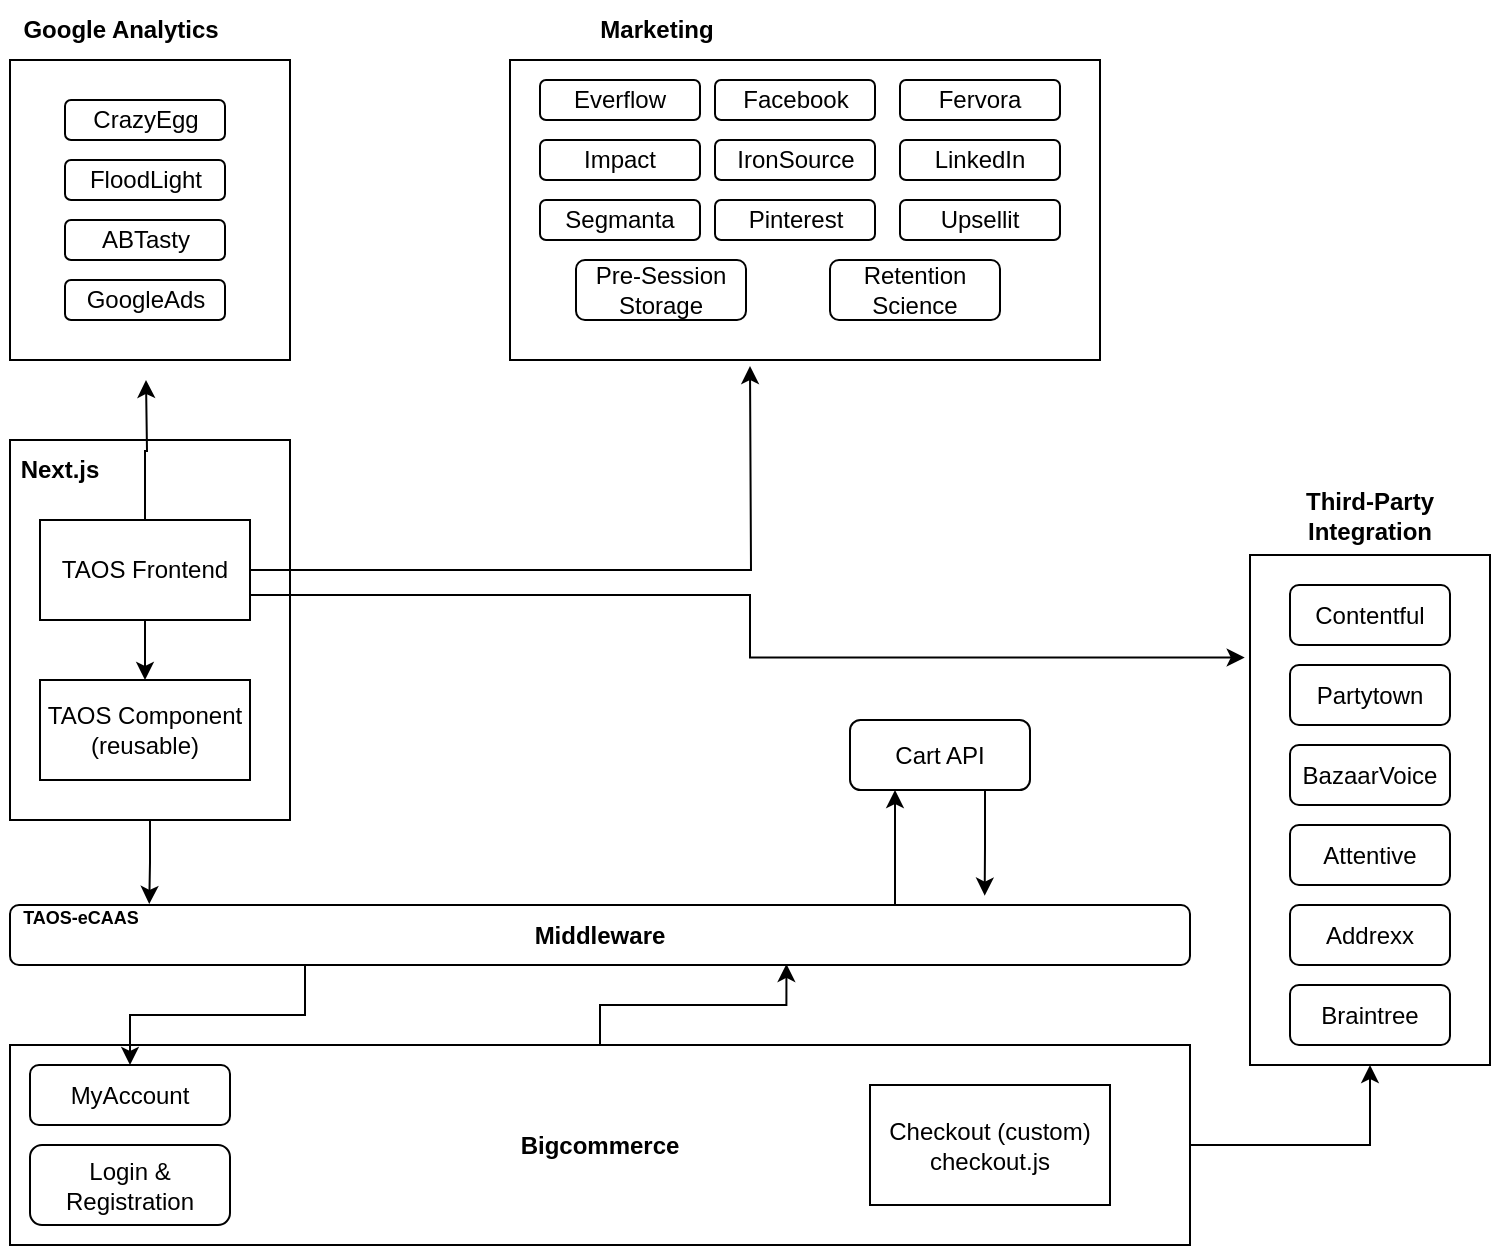 <mxfile version="24.5.5" type="github" pages="3">
  <diagram name="TAOS-Existing" id="0bZHlfYN7akATkYM6QKt">
    <mxGraphModel dx="1666" dy="1885" grid="1" gridSize="10" guides="1" tooltips="1" connect="1" arrows="1" fold="1" page="1" pageScale="1" pageWidth="850" pageHeight="1100" math="0" shadow="0">
      <root>
        <mxCell id="0" />
        <mxCell id="1" parent="0" />
        <mxCell id="vEaNXljGdpVxGPw-OGF0-1" value="" style="rounded=0;whiteSpace=wrap;html=1;" parent="1" vertex="1">
          <mxGeometry x="100" y="-40" width="140" height="190" as="geometry" />
        </mxCell>
        <mxCell id="1tBwnkVokmP9s_uw_RQv-21" style="edgeStyle=orthogonalEdgeStyle;rounded=0;orthogonalLoop=1;jettySize=auto;html=1;exitX=1;exitY=0.5;exitDx=0;exitDy=0;entryX=0.5;entryY=1;entryDx=0;entryDy=0;" parent="1" source="vEaNXljGdpVxGPw-OGF0-2" target="vEaNXljGdpVxGPw-OGF0-13" edge="1">
          <mxGeometry relative="1" as="geometry" />
        </mxCell>
        <mxCell id="zOgi-nZqNvblhH257MYQ-5" style="edgeStyle=orthogonalEdgeStyle;rounded=0;orthogonalLoop=1;jettySize=auto;html=1;exitX=0.5;exitY=0;exitDx=0;exitDy=0;entryX=0.658;entryY=0.983;entryDx=0;entryDy=0;entryPerimeter=0;" parent="1" source="vEaNXljGdpVxGPw-OGF0-2" edge="1" target="vEaNXljGdpVxGPw-OGF0-3">
          <mxGeometry relative="1" as="geometry">
            <mxPoint x="490" y="230" as="targetPoint" />
          </mxGeometry>
        </mxCell>
        <mxCell id="vEaNXljGdpVxGPw-OGF0-2" value="&lt;b&gt;Bigcommerce&lt;/b&gt;" style="rounded=0;whiteSpace=wrap;html=1;" parent="1" vertex="1">
          <mxGeometry x="100" y="262.5" width="590" height="100" as="geometry" />
        </mxCell>
        <mxCell id="1tBwnkVokmP9s_uw_RQv-11" style="edgeStyle=orthogonalEdgeStyle;rounded=0;orthogonalLoop=1;jettySize=auto;html=1;exitX=0.75;exitY=0;exitDx=0;exitDy=0;entryX=0.25;entryY=1;entryDx=0;entryDy=0;" parent="1" source="vEaNXljGdpVxGPw-OGF0-3" target="vEaNXljGdpVxGPw-OGF0-4" edge="1">
          <mxGeometry relative="1" as="geometry" />
        </mxCell>
        <mxCell id="zOgi-nZqNvblhH257MYQ-4" style="edgeStyle=orthogonalEdgeStyle;rounded=0;orthogonalLoop=1;jettySize=auto;html=1;exitX=0.25;exitY=1;exitDx=0;exitDy=0;entryX=0.5;entryY=0;entryDx=0;entryDy=0;" parent="1" source="vEaNXljGdpVxGPw-OGF0-3" target="uPXMlZHRFsGuS499ANdE-6" edge="1">
          <mxGeometry relative="1" as="geometry" />
        </mxCell>
        <mxCell id="vEaNXljGdpVxGPw-OGF0-3" value="&lt;b&gt;Middleware&lt;/b&gt;" style="rounded=1;whiteSpace=wrap;html=1;" parent="1" vertex="1">
          <mxGeometry x="100" y="192.5" width="590" height="30" as="geometry" />
        </mxCell>
        <mxCell id="vEaNXljGdpVxGPw-OGF0-4" value="Cart API" style="rounded=1;whiteSpace=wrap;html=1;" parent="1" vertex="1">
          <mxGeometry x="520" y="100" width="90" height="35" as="geometry" />
        </mxCell>
        <mxCell id="vEaNXljGdpVxGPw-OGF0-7" value="Checkout (custom)&lt;br&gt;checkout.js" style="rounded=0;whiteSpace=wrap;html=1;" parent="1" vertex="1">
          <mxGeometry x="530" y="282.5" width="120" height="60" as="geometry" />
        </mxCell>
        <mxCell id="vEaNXljGdpVxGPw-OGF0-13" value="" style="rounded=0;whiteSpace=wrap;html=1;" parent="1" vertex="1">
          <mxGeometry x="720" y="17.5" width="120" height="255" as="geometry" />
        </mxCell>
        <mxCell id="vEaNXljGdpVxGPw-OGF0-14" value="Contentful" style="rounded=1;whiteSpace=wrap;html=1;" parent="1" vertex="1">
          <mxGeometry x="740" y="32.5" width="80" height="30" as="geometry" />
        </mxCell>
        <mxCell id="vEaNXljGdpVxGPw-OGF0-15" value="Partytown" style="rounded=1;whiteSpace=wrap;html=1;" parent="1" vertex="1">
          <mxGeometry x="740" y="72.5" width="80" height="30" as="geometry" />
        </mxCell>
        <mxCell id="vEaNXljGdpVxGPw-OGF0-16" value="BazaarVoice" style="rounded=1;whiteSpace=wrap;html=1;" parent="1" vertex="1">
          <mxGeometry x="740" y="112.5" width="80" height="30" as="geometry" />
        </mxCell>
        <mxCell id="vEaNXljGdpVxGPw-OGF0-17" value="Attentive" style="rounded=1;whiteSpace=wrap;html=1;" parent="1" vertex="1">
          <mxGeometry x="740" y="152.5" width="80" height="30" as="geometry" />
        </mxCell>
        <mxCell id="vEaNXljGdpVxGPw-OGF0-18" value="Addrexx" style="rounded=1;whiteSpace=wrap;html=1;" parent="1" vertex="1">
          <mxGeometry x="740" y="192.5" width="80" height="30" as="geometry" />
        </mxCell>
        <mxCell id="vEaNXljGdpVxGPw-OGF0-19" value="Braintree" style="rounded=1;whiteSpace=wrap;html=1;" parent="1" vertex="1">
          <mxGeometry x="740" y="232.5" width="80" height="30" as="geometry" />
        </mxCell>
        <mxCell id="vEaNXljGdpVxGPw-OGF0-21" value="" style="rounded=0;whiteSpace=wrap;html=1;" parent="1" vertex="1">
          <mxGeometry x="100" y="-230" width="140" height="150" as="geometry" />
        </mxCell>
        <mxCell id="vEaNXljGdpVxGPw-OGF0-34" value="&lt;b&gt;Marketing&lt;/b&gt;" style="text;html=1;align=center;verticalAlign=middle;resizable=0;points=[];autosize=1;strokeColor=none;fillColor=none;" parent="1" vertex="1">
          <mxGeometry x="382.5" y="-260" width="80" height="30" as="geometry" />
        </mxCell>
        <mxCell id="vEaNXljGdpVxGPw-OGF0-35" value="&lt;b&gt;Google Analytics&lt;/b&gt;" style="text;html=1;align=center;verticalAlign=middle;resizable=0;points=[];autosize=1;strokeColor=none;fillColor=none;" parent="1" vertex="1">
          <mxGeometry x="95" y="-260" width="120" height="30" as="geometry" />
        </mxCell>
        <mxCell id="vEaNXljGdpVxGPw-OGF0-36" value="" style="rounded=0;whiteSpace=wrap;html=1;" parent="1" vertex="1">
          <mxGeometry x="350" y="-230" width="295" height="150" as="geometry" />
        </mxCell>
        <mxCell id="vEaNXljGdpVxGPw-OGF0-37" value="Everflow" style="rounded=1;whiteSpace=wrap;html=1;" parent="1" vertex="1">
          <mxGeometry x="365" y="-220" width="80" height="20" as="geometry" />
        </mxCell>
        <mxCell id="vEaNXljGdpVxGPw-OGF0-38" value="Facebook" style="rounded=1;whiteSpace=wrap;html=1;" parent="1" vertex="1">
          <mxGeometry x="452.5" y="-220" width="80" height="20" as="geometry" />
        </mxCell>
        <mxCell id="vEaNXljGdpVxGPw-OGF0-39" value="Fervora" style="rounded=1;whiteSpace=wrap;html=1;" parent="1" vertex="1">
          <mxGeometry x="545" y="-220" width="80" height="20" as="geometry" />
        </mxCell>
        <mxCell id="vEaNXljGdpVxGPw-OGF0-40" value="Impact" style="rounded=1;whiteSpace=wrap;html=1;" parent="1" vertex="1">
          <mxGeometry x="365" y="-190" width="80" height="20" as="geometry" />
        </mxCell>
        <mxCell id="vEaNXljGdpVxGPw-OGF0-41" value="IronSource" style="rounded=1;whiteSpace=wrap;html=1;" parent="1" vertex="1">
          <mxGeometry x="452.5" y="-190" width="80" height="20" as="geometry" />
        </mxCell>
        <mxCell id="vEaNXljGdpVxGPw-OGF0-42" value="LinkedIn" style="rounded=1;whiteSpace=wrap;html=1;" parent="1" vertex="1">
          <mxGeometry x="545" y="-190" width="80" height="20" as="geometry" />
        </mxCell>
        <mxCell id="vEaNXljGdpVxGPw-OGF0-43" value="&lt;b&gt;Third-Party&lt;br&gt;Integration&lt;/b&gt;" style="text;html=1;align=center;verticalAlign=middle;whiteSpace=wrap;rounded=0;" parent="1" vertex="1">
          <mxGeometry x="720" y="-17.5" width="120" height="30" as="geometry" />
        </mxCell>
        <mxCell id="vEaNXljGdpVxGPw-OGF0-45" value="Pre-Session Storage" style="rounded=1;whiteSpace=wrap;html=1;" parent="1" vertex="1">
          <mxGeometry x="383" y="-130" width="85" height="30" as="geometry" />
        </mxCell>
        <mxCell id="vEaNXljGdpVxGPw-OGF0-46" value="Pinterest" style="rounded=1;whiteSpace=wrap;html=1;" parent="1" vertex="1">
          <mxGeometry x="452.5" y="-160" width="80" height="20" as="geometry" />
        </mxCell>
        <mxCell id="vEaNXljGdpVxGPw-OGF0-47" value="Retention&lt;br&gt;Science" style="rounded=1;whiteSpace=wrap;html=1;" parent="1" vertex="1">
          <mxGeometry x="510" y="-130" width="85" height="30" as="geometry" />
        </mxCell>
        <mxCell id="vEaNXljGdpVxGPw-OGF0-48" value="Segmanta" style="rounded=1;whiteSpace=wrap;html=1;" parent="1" vertex="1">
          <mxGeometry x="365" y="-160" width="80" height="20" as="geometry" />
        </mxCell>
        <mxCell id="vEaNXljGdpVxGPw-OGF0-49" value="Upsellit" style="rounded=1;whiteSpace=wrap;html=1;" parent="1" vertex="1">
          <mxGeometry x="545" y="-160" width="80" height="20" as="geometry" />
        </mxCell>
        <mxCell id="uPXMlZHRFsGuS499ANdE-2" style="edgeStyle=orthogonalEdgeStyle;rounded=0;orthogonalLoop=1;jettySize=auto;html=1;exitX=0.5;exitY=1;exitDx=0;exitDy=0;entryX=0.5;entryY=0;entryDx=0;entryDy=0;" parent="1" source="vEaNXljGdpVxGPw-OGF0-51" target="vEaNXljGdpVxGPw-OGF0-52" edge="1">
          <mxGeometry relative="1" as="geometry" />
        </mxCell>
        <mxCell id="zOgi-nZqNvblhH257MYQ-1" style="edgeStyle=orthogonalEdgeStyle;rounded=0;orthogonalLoop=1;jettySize=auto;html=1;exitX=0.5;exitY=0;exitDx=0;exitDy=0;" parent="1" source="vEaNXljGdpVxGPw-OGF0-51" edge="1">
          <mxGeometry relative="1" as="geometry">
            <mxPoint x="168" y="-70" as="targetPoint" />
          </mxGeometry>
        </mxCell>
        <mxCell id="vEaNXljGdpVxGPw-OGF0-51" value="TAOS Frontend" style="rounded=0;whiteSpace=wrap;html=1;" parent="1" vertex="1">
          <mxGeometry x="115" width="105" height="50" as="geometry" />
        </mxCell>
        <mxCell id="vEaNXljGdpVxGPw-OGF0-52" value="TAOS Component&lt;br&gt;(reusable)" style="rounded=0;whiteSpace=wrap;html=1;" parent="1" vertex="1">
          <mxGeometry x="115" y="80" width="105" height="50" as="geometry" />
        </mxCell>
        <mxCell id="uPXMlZHRFsGuS499ANdE-6" value="MyAccount" style="rounded=1;whiteSpace=wrap;html=1;" parent="1" vertex="1">
          <mxGeometry x="110" y="272.5" width="100" height="30" as="geometry" />
        </mxCell>
        <mxCell id="uPXMlZHRFsGuS499ANdE-7" value="Login &amp;amp; Registration" style="rounded=1;whiteSpace=wrap;html=1;" parent="1" vertex="1">
          <mxGeometry x="110" y="312.5" width="100" height="40" as="geometry" />
        </mxCell>
        <mxCell id="1tBwnkVokmP9s_uw_RQv-1" value="&lt;font style=&quot;font-size: 9px;&quot;&gt;&lt;b&gt;TAOS-eCAAS&lt;/b&gt;&lt;/font&gt;" style="text;html=1;align=center;verticalAlign=middle;resizable=0;points=[];autosize=1;strokeColor=none;fillColor=none;" parent="1" vertex="1">
          <mxGeometry x="95" y="182.5" width="80" height="30" as="geometry" />
        </mxCell>
        <mxCell id="1tBwnkVokmP9s_uw_RQv-7" style="edgeStyle=orthogonalEdgeStyle;rounded=0;orthogonalLoop=1;jettySize=auto;html=1;exitX=1;exitY=0.5;exitDx=0;exitDy=0;" parent="1" source="vEaNXljGdpVxGPw-OGF0-51" edge="1">
          <mxGeometry relative="1" as="geometry">
            <mxPoint x="470" y="-77" as="targetPoint" />
          </mxGeometry>
        </mxCell>
        <mxCell id="1tBwnkVokmP9s_uw_RQv-8" style="edgeStyle=orthogonalEdgeStyle;rounded=0;orthogonalLoop=1;jettySize=auto;html=1;exitX=0.75;exitY=1;exitDx=0;exitDy=0;entryX=0.826;entryY=-0.156;entryDx=0;entryDy=0;entryPerimeter=0;" parent="1" source="vEaNXljGdpVxGPw-OGF0-4" target="vEaNXljGdpVxGPw-OGF0-3" edge="1">
          <mxGeometry relative="1" as="geometry">
            <mxPoint x="588" y="190.5" as="targetPoint" />
          </mxGeometry>
        </mxCell>
        <mxCell id="1tBwnkVokmP9s_uw_RQv-12" value="&lt;b&gt;Next.js&lt;/b&gt;" style="text;html=1;align=center;verticalAlign=middle;whiteSpace=wrap;rounded=0;" parent="1" vertex="1">
          <mxGeometry x="95" y="-40" width="60" height="30" as="geometry" />
        </mxCell>
        <mxCell id="1tBwnkVokmP9s_uw_RQv-14" value="CrazyEgg" style="rounded=1;whiteSpace=wrap;html=1;" parent="1" vertex="1">
          <mxGeometry x="127.5" y="-210" width="80" height="20" as="geometry" />
        </mxCell>
        <mxCell id="1tBwnkVokmP9s_uw_RQv-15" value="FloodLight" style="rounded=1;whiteSpace=wrap;html=1;" parent="1" vertex="1">
          <mxGeometry x="127.5" y="-180" width="80" height="20" as="geometry" />
        </mxCell>
        <mxCell id="1tBwnkVokmP9s_uw_RQv-16" value="ABTasty" style="rounded=1;whiteSpace=wrap;html=1;" parent="1" vertex="1">
          <mxGeometry x="127.5" y="-150" width="80" height="20" as="geometry" />
        </mxCell>
        <mxCell id="1tBwnkVokmP9s_uw_RQv-17" value="GoogleAds" style="rounded=1;whiteSpace=wrap;html=1;" parent="1" vertex="1">
          <mxGeometry x="127.5" y="-120" width="80" height="20" as="geometry" />
        </mxCell>
        <mxCell id="1tBwnkVokmP9s_uw_RQv-24" style="edgeStyle=orthogonalEdgeStyle;rounded=0;orthogonalLoop=1;jettySize=auto;html=1;exitX=0.5;exitY=1;exitDx=0;exitDy=0;entryX=0.118;entryY=-0.017;entryDx=0;entryDy=0;entryPerimeter=0;" parent="1" source="vEaNXljGdpVxGPw-OGF0-1" target="vEaNXljGdpVxGPw-OGF0-3" edge="1">
          <mxGeometry relative="1" as="geometry" />
        </mxCell>
        <mxCell id="zOgi-nZqNvblhH257MYQ-3" style="edgeStyle=orthogonalEdgeStyle;rounded=0;orthogonalLoop=1;jettySize=auto;html=1;exitX=1;exitY=0.75;exitDx=0;exitDy=0;entryX=-0.022;entryY=0.201;entryDx=0;entryDy=0;entryPerimeter=0;" parent="1" source="vEaNXljGdpVxGPw-OGF0-51" target="vEaNXljGdpVxGPw-OGF0-13" edge="1">
          <mxGeometry relative="1" as="geometry" />
        </mxCell>
      </root>
    </mxGraphModel>
  </diagram>
  <diagram name="TAOS-Existing v2" id="5knb-oIzfvUUshnXeFY1">
    <mxGraphModel dx="2924" dy="2142" grid="1" gridSize="10" guides="1" tooltips="1" connect="1" arrows="1" fold="1" page="1" pageScale="1" pageWidth="850" pageHeight="1100" math="0" shadow="0">
      <root>
        <mxCell id="0" />
        <mxCell id="1" parent="0" />
        <mxCell id="-0Y6hS8bsagcmhQ-VBsG-2" style="edgeStyle=orthogonalEdgeStyle;rounded=0;orthogonalLoop=1;jettySize=auto;html=1;exitX=0;exitY=0.5;exitDx=0;exitDy=0;entryX=0.25;entryY=0;entryDx=0;entryDy=0;" edge="1" parent="1" source="6f1-U7jmx7rAJQBif7CQ-1" target="ko2aZ8cguEOTKRJfTpgL-3">
          <mxGeometry relative="1" as="geometry" />
        </mxCell>
        <mxCell id="6f1-U7jmx7rAJQBif7CQ-1" value="" style="rounded=0;whiteSpace=wrap;html=1;" parent="1" vertex="1">
          <mxGeometry x="50" y="-30" width="187.5" height="250" as="geometry" />
        </mxCell>
        <mxCell id="tJRQ7Biw6j5Ao9sz1qUK-4" style="edgeStyle=orthogonalEdgeStyle;rounded=0;orthogonalLoop=1;jettySize=auto;html=1;exitX=0.75;exitY=0;exitDx=0;exitDy=0;entryX=0;entryY=0.569;entryDx=0;entryDy=0;entryPerimeter=0;" parent="1" source="6f1-U7jmx7rAJQBif7CQ-4" target="6f1-U7jmx7rAJQBif7CQ-10" edge="1">
          <mxGeometry relative="1" as="geometry">
            <mxPoint x="710" y="100" as="targetPoint" />
          </mxGeometry>
        </mxCell>
        <mxCell id="6f1-U7jmx7rAJQBif7CQ-4" value="" style="rounded=0;whiteSpace=wrap;html=1;" parent="1" vertex="1">
          <mxGeometry x="322.5" y="230" width="350" height="260" as="geometry" />
        </mxCell>
        <mxCell id="aM92XhlIbk3T0oxC86gH-22" style="edgeStyle=orthogonalEdgeStyle;rounded=0;orthogonalLoop=1;jettySize=auto;html=1;exitX=0.75;exitY=0;exitDx=0;exitDy=0;entryX=0.827;entryY=1;entryDx=0;entryDy=0;entryPerimeter=0;" edge="1" parent="1" source="6f1-U7jmx7rAJQBif7CQ-7" target="6f1-U7jmx7rAJQBif7CQ-1">
          <mxGeometry relative="1" as="geometry">
            <mxPoint x="205" y="230" as="targetPoint" />
          </mxGeometry>
        </mxCell>
        <mxCell id="aM92XhlIbk3T0oxC86gH-28" style="edgeStyle=orthogonalEdgeStyle;rounded=0;orthogonalLoop=1;jettySize=auto;html=1;exitX=0.75;exitY=1;exitDx=0;exitDy=0;" edge="1" parent="1" source="6f1-U7jmx7rAJQBif7CQ-7">
          <mxGeometry relative="1" as="geometry">
            <mxPoint x="205" y="410" as="targetPoint" />
          </mxGeometry>
        </mxCell>
        <mxCell id="6f1-U7jmx7rAJQBif7CQ-7" value="&lt;b&gt;Middleware&lt;/b&gt;" style="rounded=1;whiteSpace=wrap;html=1;" parent="1" vertex="1">
          <mxGeometry x="-50" y="290" width="340" height="50" as="geometry" />
        </mxCell>
        <mxCell id="6f1-U7jmx7rAJQBif7CQ-10" value="" style="rounded=0;whiteSpace=wrap;html=1;" parent="1" vertex="1">
          <mxGeometry x="720" y="-45" width="120" height="255" as="geometry" />
        </mxCell>
        <mxCell id="6f1-U7jmx7rAJQBif7CQ-11" value="Contentful" style="rounded=1;whiteSpace=wrap;html=1;" parent="1" vertex="1">
          <mxGeometry x="740" y="-30" width="80" height="30" as="geometry" />
        </mxCell>
        <mxCell id="6f1-U7jmx7rAJQBif7CQ-12" value="Partytown" style="rounded=1;whiteSpace=wrap;html=1;" parent="1" vertex="1">
          <mxGeometry x="740" y="10" width="80" height="30" as="geometry" />
        </mxCell>
        <mxCell id="6f1-U7jmx7rAJQBif7CQ-13" value="BazaarVoice" style="rounded=1;whiteSpace=wrap;html=1;" parent="1" vertex="1">
          <mxGeometry x="740" y="50" width="80" height="30" as="geometry" />
        </mxCell>
        <mxCell id="6f1-U7jmx7rAJQBif7CQ-14" value="Attentive" style="rounded=1;whiteSpace=wrap;html=1;" parent="1" vertex="1">
          <mxGeometry x="740" y="90" width="80" height="30" as="geometry" />
        </mxCell>
        <mxCell id="6f1-U7jmx7rAJQBif7CQ-15" value="Addrexx" style="rounded=1;whiteSpace=wrap;html=1;" parent="1" vertex="1">
          <mxGeometry x="740" y="130" width="80" height="30" as="geometry" />
        </mxCell>
        <mxCell id="6f1-U7jmx7rAJQBif7CQ-16" value="Braintree" style="rounded=1;whiteSpace=wrap;html=1;" parent="1" vertex="1">
          <mxGeometry x="740" y="170" width="80" height="30" as="geometry" />
        </mxCell>
        <mxCell id="6f1-U7jmx7rAJQBif7CQ-17" value="" style="rounded=0;whiteSpace=wrap;html=1;" parent="1" vertex="1">
          <mxGeometry x="75" y="-230" width="140" height="150" as="geometry" />
        </mxCell>
        <mxCell id="6f1-U7jmx7rAJQBif7CQ-18" value="&lt;b&gt;Marketing&lt;/b&gt;" style="text;html=1;align=center;verticalAlign=middle;resizable=0;points=[];autosize=1;strokeColor=none;fillColor=none;" parent="1" vertex="1">
          <mxGeometry x="382.5" y="-260" width="80" height="30" as="geometry" />
        </mxCell>
        <mxCell id="6f1-U7jmx7rAJQBif7CQ-19" value="&lt;b&gt;Google Analytics&lt;/b&gt;" style="text;html=1;align=center;verticalAlign=middle;resizable=0;points=[];autosize=1;strokeColor=none;fillColor=none;" parent="1" vertex="1">
          <mxGeometry x="82.5" y="-260" width="120" height="30" as="geometry" />
        </mxCell>
        <mxCell id="tJRQ7Biw6j5Ao9sz1qUK-3" style="edgeStyle=orthogonalEdgeStyle;rounded=0;orthogonalLoop=1;jettySize=auto;html=1;exitX=0.25;exitY=1;exitDx=0;exitDy=0;entryX=1.006;entryY=0.1;entryDx=0;entryDy=0;entryPerimeter=0;" parent="1" source="6f1-U7jmx7rAJQBif7CQ-20" target="6f1-U7jmx7rAJQBif7CQ-35" edge="1">
          <mxGeometry relative="1" as="geometry" />
        </mxCell>
        <mxCell id="6f1-U7jmx7rAJQBif7CQ-20" value="" style="rounded=0;whiteSpace=wrap;html=1;" parent="1" vertex="1">
          <mxGeometry x="350" y="-230" width="295" height="150" as="geometry" />
        </mxCell>
        <mxCell id="6f1-U7jmx7rAJQBif7CQ-21" value="Everflow" style="rounded=1;whiteSpace=wrap;html=1;" parent="1" vertex="1">
          <mxGeometry x="365" y="-220" width="80" height="20" as="geometry" />
        </mxCell>
        <mxCell id="6f1-U7jmx7rAJQBif7CQ-22" value="Facebook" style="rounded=1;whiteSpace=wrap;html=1;" parent="1" vertex="1">
          <mxGeometry x="452.5" y="-220" width="80" height="20" as="geometry" />
        </mxCell>
        <mxCell id="6f1-U7jmx7rAJQBif7CQ-23" value="Fervora" style="rounded=1;whiteSpace=wrap;html=1;" parent="1" vertex="1">
          <mxGeometry x="545" y="-220" width="80" height="20" as="geometry" />
        </mxCell>
        <mxCell id="6f1-U7jmx7rAJQBif7CQ-24" value="Impact" style="rounded=1;whiteSpace=wrap;html=1;" parent="1" vertex="1">
          <mxGeometry x="365" y="-190" width="80" height="20" as="geometry" />
        </mxCell>
        <mxCell id="6f1-U7jmx7rAJQBif7CQ-25" value="IronSource" style="rounded=1;whiteSpace=wrap;html=1;" parent="1" vertex="1">
          <mxGeometry x="452.5" y="-190" width="80" height="20" as="geometry" />
        </mxCell>
        <mxCell id="6f1-U7jmx7rAJQBif7CQ-26" value="LinkedIn" style="rounded=1;whiteSpace=wrap;html=1;" parent="1" vertex="1">
          <mxGeometry x="545" y="-190" width="80" height="20" as="geometry" />
        </mxCell>
        <mxCell id="6f1-U7jmx7rAJQBif7CQ-27" value="&lt;b&gt;Third-Party&lt;br&gt;Integration&lt;/b&gt;" style="text;html=1;align=center;verticalAlign=middle;whiteSpace=wrap;rounded=0;" parent="1" vertex="1">
          <mxGeometry x="720" y="-80" width="120" height="30" as="geometry" />
        </mxCell>
        <mxCell id="6f1-U7jmx7rAJQBif7CQ-28" value="Pre-Session Storage" style="rounded=1;whiteSpace=wrap;html=1;" parent="1" vertex="1">
          <mxGeometry x="383" y="-130" width="85" height="30" as="geometry" />
        </mxCell>
        <mxCell id="6f1-U7jmx7rAJQBif7CQ-29" value="Pinterest" style="rounded=1;whiteSpace=wrap;html=1;" parent="1" vertex="1">
          <mxGeometry x="452.5" y="-160" width="80" height="20" as="geometry" />
        </mxCell>
        <mxCell id="6f1-U7jmx7rAJQBif7CQ-30" value="Retention&lt;br&gt;Science" style="rounded=1;whiteSpace=wrap;html=1;" parent="1" vertex="1">
          <mxGeometry x="510" y="-130" width="85" height="30" as="geometry" />
        </mxCell>
        <mxCell id="6f1-U7jmx7rAJQBif7CQ-31" value="Segmanta" style="rounded=1;whiteSpace=wrap;html=1;" parent="1" vertex="1">
          <mxGeometry x="365" y="-160" width="80" height="20" as="geometry" />
        </mxCell>
        <mxCell id="6f1-U7jmx7rAJQBif7CQ-32" value="Upsellit" style="rounded=1;whiteSpace=wrap;html=1;" parent="1" vertex="1">
          <mxGeometry x="545" y="-160" width="80" height="20" as="geometry" />
        </mxCell>
        <mxCell id="tJRQ7Biw6j5Ao9sz1qUK-2" style="edgeStyle=orthogonalEdgeStyle;rounded=0;orthogonalLoop=1;jettySize=auto;html=1;exitX=0.25;exitY=0;exitDx=0;exitDy=0;entryX=0.305;entryY=1.018;entryDx=0;entryDy=0;entryPerimeter=0;" parent="1" source="6f1-U7jmx7rAJQBif7CQ-35" target="6f1-U7jmx7rAJQBif7CQ-17" edge="1">
          <mxGeometry relative="1" as="geometry">
            <mxPoint x="141" y="-70" as="targetPoint" />
          </mxGeometry>
        </mxCell>
        <mxCell id="tJRQ7Biw6j5Ao9sz1qUK-9" style="edgeStyle=orthogonalEdgeStyle;rounded=0;orthogonalLoop=1;jettySize=auto;html=1;exitX=0.5;exitY=1;exitDx=0;exitDy=0;entryX=0.5;entryY=0;entryDx=0;entryDy=0;" parent="1" source="6f1-U7jmx7rAJQBif7CQ-35" target="6f1-U7jmx7rAJQBif7CQ-36" edge="1">
          <mxGeometry relative="1" as="geometry" />
        </mxCell>
        <mxCell id="6f1-U7jmx7rAJQBif7CQ-35" value="&lt;b&gt;TAOS Frontend&lt;/b&gt;" style="rounded=0;whiteSpace=wrap;html=1;" parent="1" vertex="1">
          <mxGeometry x="90" y="10" width="105" height="100" as="geometry" />
        </mxCell>
        <mxCell id="6f1-U7jmx7rAJQBif7CQ-36" value="&lt;b&gt;TAOS Component&lt;br&gt;(reusable)&lt;/b&gt;" style="rounded=0;whiteSpace=wrap;html=1;" parent="1" vertex="1">
          <mxGeometry x="90" y="140" width="105" height="50" as="geometry" />
        </mxCell>
        <mxCell id="6f1-U7jmx7rAJQBif7CQ-39" value="&lt;font style=&quot;font-size: 9px;&quot;&gt;&lt;b&gt;TAOS-eCAAS&lt;/b&gt;&lt;/font&gt;" style="text;html=1;align=center;verticalAlign=middle;resizable=0;points=[];autosize=1;strokeColor=none;fillColor=none;" parent="1" vertex="1">
          <mxGeometry x="-55" y="285" width="80" height="30" as="geometry" />
        </mxCell>
        <mxCell id="6f1-U7jmx7rAJQBif7CQ-40" style="edgeStyle=orthogonalEdgeStyle;rounded=0;orthogonalLoop=1;jettySize=auto;html=1;exitX=1;exitY=0.25;exitDx=0;exitDy=0;" parent="1" source="6f1-U7jmx7rAJQBif7CQ-35" edge="1">
          <mxGeometry relative="1" as="geometry">
            <mxPoint x="470" y="-77" as="targetPoint" />
          </mxGeometry>
        </mxCell>
        <mxCell id="6f1-U7jmx7rAJQBif7CQ-42" value="&lt;b&gt;Next.js&lt;/b&gt;" style="text;html=1;align=center;verticalAlign=middle;whiteSpace=wrap;rounded=0;" parent="1" vertex="1">
          <mxGeometry x="45" y="-30" width="60" height="30" as="geometry" />
        </mxCell>
        <mxCell id="6f1-U7jmx7rAJQBif7CQ-43" value="CrazyEgg" style="rounded=1;whiteSpace=wrap;html=1;" parent="1" vertex="1">
          <mxGeometry x="102.5" y="-210" width="80" height="20" as="geometry" />
        </mxCell>
        <mxCell id="6f1-U7jmx7rAJQBif7CQ-44" value="FloodLight" style="rounded=1;whiteSpace=wrap;html=1;" parent="1" vertex="1">
          <mxGeometry x="102.5" y="-180" width="80" height="20" as="geometry" />
        </mxCell>
        <mxCell id="6f1-U7jmx7rAJQBif7CQ-45" value="ABTasty" style="rounded=1;whiteSpace=wrap;html=1;" parent="1" vertex="1">
          <mxGeometry x="102.5" y="-150" width="80" height="20" as="geometry" />
        </mxCell>
        <mxCell id="6f1-U7jmx7rAJQBif7CQ-46" value="GoogleAds" style="rounded=1;whiteSpace=wrap;html=1;" parent="1" vertex="1">
          <mxGeometry x="102.5" y="-120" width="80" height="20" as="geometry" />
        </mxCell>
        <mxCell id="aM92XhlIbk3T0oxC86gH-29" style="edgeStyle=orthogonalEdgeStyle;rounded=0;orthogonalLoop=1;jettySize=auto;html=1;exitX=0.25;exitY=0;exitDx=0;exitDy=0;" edge="1" parent="1" source="ko2aZ8cguEOTKRJfTpgL-6">
          <mxGeometry relative="1" as="geometry">
            <mxPoint x="39" y="350" as="targetPoint" />
          </mxGeometry>
        </mxCell>
        <mxCell id="ko2aZ8cguEOTKRJfTpgL-6" value="" style="rounded=0;whiteSpace=wrap;html=1;" parent="1" vertex="1">
          <mxGeometry x="-45" y="412.5" width="335" height="147.5" as="geometry" />
        </mxCell>
        <mxCell id="ko2aZ8cguEOTKRJfTpgL-3" value="&lt;b&gt;Cart&lt;/b&gt;" style="rounded=1;whiteSpace=wrap;html=1;" parent="1" vertex="1">
          <mxGeometry x="-230" y="520" width="110" height="40" as="geometry" />
        </mxCell>
        <mxCell id="ko2aZ8cguEOTKRJfTpgL-7" value="Login" style="rounded=1;whiteSpace=wrap;html=1;" parent="1" vertex="1">
          <mxGeometry x="10" y="510" width="80" height="30" as="geometry" />
        </mxCell>
        <mxCell id="ko2aZ8cguEOTKRJfTpgL-8" value="Registration" style="rounded=1;whiteSpace=wrap;html=1;" parent="1" vertex="1">
          <mxGeometry x="135" y="510" width="80" height="30" as="geometry" />
        </mxCell>
        <mxCell id="ko2aZ8cguEOTKRJfTpgL-14" style="edgeStyle=orthogonalEdgeStyle;rounded=0;orthogonalLoop=1;jettySize=auto;html=1;exitX=0.25;exitY=0;exitDx=0;exitDy=0;entryX=1;entryY=0.75;entryDx=0;entryDy=0;" parent="1" source="6f1-U7jmx7rAJQBif7CQ-4" target="6f1-U7jmx7rAJQBif7CQ-1" edge="1">
          <mxGeometry relative="1" as="geometry" />
        </mxCell>
        <mxCell id="ko2aZ8cguEOTKRJfTpgL-15" style="edgeStyle=orthogonalEdgeStyle;rounded=0;orthogonalLoop=1;jettySize=auto;html=1;exitX=1;exitY=0.923;exitDx=0;exitDy=0;entryX=0.082;entryY=-0.021;entryDx=0;entryDy=0;entryPerimeter=0;exitPerimeter=0;" parent="1" source="6f1-U7jmx7rAJQBif7CQ-1" target="6f1-U7jmx7rAJQBif7CQ-4" edge="1">
          <mxGeometry relative="1" as="geometry" />
        </mxCell>
        <mxCell id="ko2aZ8cguEOTKRJfTpgL-17" value="&lt;b&gt;Bigcommerce&lt;/b&gt;" style="text;html=1;align=center;verticalAlign=middle;whiteSpace=wrap;rounded=0;" parent="1" vertex="1">
          <mxGeometry x="342.5" y="230" width="60" height="30" as="geometry" />
        </mxCell>
        <mxCell id="tJRQ7Biw6j5Ao9sz1qUK-1" style="edgeStyle=orthogonalEdgeStyle;rounded=0;orthogonalLoop=1;jettySize=auto;html=1;exitX=0.75;exitY=1;exitDx=0;exitDy=0;entryX=0.86;entryY=0.027;entryDx=0;entryDy=0;entryPerimeter=0;" parent="1" source="6f1-U7jmx7rAJQBif7CQ-17" target="6f1-U7jmx7rAJQBif7CQ-35" edge="1">
          <mxGeometry relative="1" as="geometry" />
        </mxCell>
        <mxCell id="tJRQ7Biw6j5Ao9sz1qUK-5" style="edgeStyle=orthogonalEdgeStyle;rounded=0;orthogonalLoop=1;jettySize=auto;html=1;exitX=0;exitY=0.75;exitDx=0;exitDy=0;entryX=0.859;entryY=-0.014;entryDx=0;entryDy=0;entryPerimeter=0;" parent="1" source="6f1-U7jmx7rAJQBif7CQ-10" target="6f1-U7jmx7rAJQBif7CQ-4" edge="1">
          <mxGeometry relative="1" as="geometry" />
        </mxCell>
        <mxCell id="tJRQ7Biw6j5Ao9sz1qUK-6" style="edgeStyle=orthogonalEdgeStyle;rounded=0;orthogonalLoop=1;jettySize=auto;html=1;exitX=0.994;exitY=0.673;exitDx=0;exitDy=0;exitPerimeter=0;entryX=-0.011;entryY=0.443;entryDx=0;entryDy=0;entryPerimeter=0;" parent="1" source="6f1-U7jmx7rAJQBif7CQ-35" target="6f1-U7jmx7rAJQBif7CQ-10" edge="1">
          <mxGeometry relative="1" as="geometry">
            <mxPoint x="710" y="67" as="targetPoint" />
          </mxGeometry>
        </mxCell>
        <mxCell id="tJRQ7Biw6j5Ao9sz1qUK-11" style="edgeStyle=orthogonalEdgeStyle;rounded=0;orthogonalLoop=1;jettySize=auto;html=1;exitX=0;exitY=0.5;exitDx=0;exitDy=0;entryX=1.019;entryY=0.833;entryDx=0;entryDy=0;entryPerimeter=0;" parent="1" source="6f1-U7jmx7rAJQBif7CQ-10" target="6f1-U7jmx7rAJQBif7CQ-35" edge="1">
          <mxGeometry relative="1" as="geometry" />
        </mxCell>
        <mxCell id="MzsNZi5D_ojJI02Fckxd-1" value="Category&amp;amp;&lt;br&gt;Product" style="rounded=1;whiteSpace=wrap;html=1;" parent="1" vertex="1">
          <mxGeometry x="337.5" y="344.75" width="125" height="30.5" as="geometry" />
        </mxCell>
        <mxCell id="MzsNZi5D_ojJI02Fckxd-2" value="Catalog" style="rounded=1;whiteSpace=wrap;html=1;" parent="1" vertex="1">
          <mxGeometry x="490" y="344.75" width="125" height="30.5" as="geometry" />
        </mxCell>
        <mxCell id="gbW3NIe07OSjE-j6nifY-1" value="" style="sketch=0;outlineConnect=0;fontColor=#232F3E;gradientColor=none;fillColor=#232F3D;strokeColor=none;dashed=0;verticalLabelPosition=bottom;verticalAlign=top;align=center;html=1;fontSize=12;fontStyle=0;aspect=fixed;pointerEvents=1;shape=mxgraph.aws4.user;" parent="1" vertex="1">
          <mxGeometry x="-445" y="10" width="40" height="40" as="geometry" />
        </mxCell>
        <mxCell id="gbW3NIe07OSjE-j6nifY-2" value="User" style="text;html=1;align=center;verticalAlign=middle;whiteSpace=wrap;rounded=0;" parent="1" vertex="1">
          <mxGeometry x="-450" y="50" width="60" height="30" as="geometry" />
        </mxCell>
        <mxCell id="-0Y6hS8bsagcmhQ-VBsG-3" value="external team" style="text;html=1;align=center;verticalAlign=middle;whiteSpace=wrap;rounded=0;" vertex="1" parent="1">
          <mxGeometry x="-265" y="220" width="60" height="30" as="geometry" />
        </mxCell>
        <mxCell id="-0Y6hS8bsagcmhQ-VBsG-6" value="&lt;b&gt;Jainrain&lt;/b&gt;" style="text;html=1;align=center;verticalAlign=middle;whiteSpace=wrap;rounded=0;" vertex="1" parent="1">
          <mxGeometry x="-45" y="412.5" width="60" height="30" as="geometry" />
        </mxCell>
        <mxCell id="-0Y6hS8bsagcmhQ-VBsG-7" value="npm package" style="text;html=1;align=center;verticalAlign=middle;whiteSpace=wrap;rounded=0;" vertex="1" parent="1">
          <mxGeometry x="-205" y="410" width="60" height="30" as="geometry" />
        </mxCell>
        <mxCell id="-0Y6hS8bsagcmhQ-VBsG-8" value="&lt;b&gt;eCass-TAOS&lt;/b&gt;" style="rounded=1;whiteSpace=wrap;html=1;" vertex="1" parent="1">
          <mxGeometry x="445" y="530" width="107.5" height="30" as="geometry" />
        </mxCell>
        <mxCell id="-0Y6hS8bsagcmhQ-VBsG-12" value="Myaccount" style="rounded=1;whiteSpace=wrap;html=1;" vertex="1" parent="1">
          <mxGeometry x="50" y="470" width="125" height="30.5" as="geometry" />
        </mxCell>
        <mxCell id="-0Y6hS8bsagcmhQ-VBsG-15" value="Checkout&lt;br&gt;repo" style="rounded=1;whiteSpace=wrap;html=1;" vertex="1" parent="1">
          <mxGeometry x="690" y="270" width="120" height="60" as="geometry" />
        </mxCell>
        <mxCell id="-0Y6hS8bsagcmhQ-VBsG-16" value="Order confirmation&lt;br&gt;repo" style="rounded=1;whiteSpace=wrap;html=1;" vertex="1" parent="1">
          <mxGeometry x="690" y="359" width="120" height="60" as="geometry" />
        </mxCell>
        <mxCell id="aM92XhlIbk3T0oxC86gH-5" value="Profile update" style="rounded=1;whiteSpace=wrap;html=1;" vertex="1" parent="1">
          <mxGeometry x="-35" y="471.25" width="80" height="30" as="geometry" />
        </mxCell>
        <mxCell id="aM92XhlIbk3T0oxC86gH-6" value="Password update" style="rounded=1;whiteSpace=wrap;html=1;" vertex="1" parent="1">
          <mxGeometry x="180" y="471.25" width="80" height="30" as="geometry" />
        </mxCell>
        <mxCell id="aM92XhlIbk3T0oxC86gH-9" value="" style="rounded=0;whiteSpace=wrap;html=1;" vertex="1" parent="1">
          <mxGeometry x="330" y="410" width="310" height="50" as="geometry" />
        </mxCell>
        <mxCell id="aM92XhlIbk3T0oxC86gH-10" value="Myaccount" style="rounded=1;whiteSpace=wrap;html=1;" vertex="1" parent="1">
          <mxGeometry x="337.5" y="419" width="82.5" height="30.5" as="geometry" />
        </mxCell>
        <mxCell id="aM92XhlIbk3T0oxC86gH-11" value="Profile update" style="rounded=1;whiteSpace=wrap;html=1;" vertex="1" parent="1">
          <mxGeometry x="545" y="419.5" width="85" height="30.5" as="geometry" />
        </mxCell>
        <mxCell id="aM92XhlIbk3T0oxC86gH-12" value="Password update" style="rounded=1;whiteSpace=wrap;html=1;" vertex="1" parent="1">
          <mxGeometry x="440" y="419.5" width="90" height="30.5" as="geometry" />
        </mxCell>
        <mxCell id="aM92XhlIbk3T0oxC86gH-17" value="" style="endArrow=classic;html=1;rounded=0;" edge="1" parent="1">
          <mxGeometry width="50" height="50" relative="1" as="geometry">
            <mxPoint x="-410" y="40" as="sourcePoint" />
            <mxPoint x="40" y="40" as="targetPoint" />
          </mxGeometry>
        </mxCell>
        <mxCell id="aM92XhlIbk3T0oxC86gH-21" style="edgeStyle=orthogonalEdgeStyle;rounded=0;orthogonalLoop=1;jettySize=auto;html=1;exitX=0.25;exitY=1;exitDx=0;exitDy=0;entryX=0.432;entryY=0;entryDx=0;entryDy=0;entryPerimeter=0;" edge="1" parent="1" source="6f1-U7jmx7rAJQBif7CQ-1" target="6f1-U7jmx7rAJQBif7CQ-7">
          <mxGeometry relative="1" as="geometry" />
        </mxCell>
        <mxCell id="aM92XhlIbk3T0oxC86gH-24" value="Payments" style="rounded=1;whiteSpace=wrap;html=1;" vertex="1" parent="1">
          <mxGeometry x="337.5" y="290" width="125" height="30.5" as="geometry" />
        </mxCell>
        <mxCell id="aM92XhlIbk3T0oxC86gH-30" style="edgeStyle=orthogonalEdgeStyle;rounded=0;orthogonalLoop=1;jettySize=auto;html=1;exitX=1;exitY=0.5;exitDx=0;exitDy=0;entryX=0;entryY=0.5;entryDx=0;entryDy=0;entryPerimeter=0;" edge="1" parent="1" source="aM92XhlIbk3T0oxC86gH-25" target="-0Y6hS8bsagcmhQ-VBsG-15">
          <mxGeometry relative="1" as="geometry">
            <mxPoint x="680" y="305" as="targetPoint" />
          </mxGeometry>
        </mxCell>
        <mxCell id="aM92XhlIbk3T0oxC86gH-25" value="Checkout (custom)&lt;br&gt;checkout.js" style="rounded=1;whiteSpace=wrap;html=1;" vertex="1" parent="1">
          <mxGeometry x="490" y="290" width="125" height="30.5" as="geometry" />
        </mxCell>
        <mxCell id="aM92XhlIbk3T0oxC86gH-26" style="edgeStyle=orthogonalEdgeStyle;rounded=0;orthogonalLoop=1;jettySize=auto;html=1;exitX=0.5;exitY=0;exitDx=0;exitDy=0;entryX=0.548;entryY=1.007;entryDx=0;entryDy=0;entryPerimeter=0;" edge="1" parent="1" source="-0Y6hS8bsagcmhQ-VBsG-8" target="aM92XhlIbk3T0oxC86gH-9">
          <mxGeometry relative="1" as="geometry" />
        </mxCell>
      </root>
    </mxGraphModel>
  </diagram>
  <diagram id="zJPH2Mstz--0EiQv52dw" name="TAOS-Proposed">
    <mxGraphModel dx="2310" dy="1707" grid="1" gridSize="10" guides="1" tooltips="1" connect="1" arrows="1" fold="1" page="1" pageScale="1" pageWidth="850" pageHeight="1100" math="0" shadow="0">
      <root>
        <mxCell id="0" />
        <mxCell id="1" parent="0" />
        <mxCell id="k967A15Hq2TNNFxQv1cK-5" style="edgeStyle=orthogonalEdgeStyle;rounded=0;orthogonalLoop=1;jettySize=auto;html=1;exitX=0.25;exitY=0;exitDx=0;exitDy=0;entryX=0.25;entryY=1;entryDx=0;entryDy=0;" edge="1" parent="1" source="YW-xfm0U4P9xFcbSTIat-1" target="YW-xfm0U4P9xFcbSTIat-17">
          <mxGeometry relative="1" as="geometry" />
        </mxCell>
        <mxCell id="YW-xfm0U4P9xFcbSTIat-1" value="" style="rounded=0;whiteSpace=wrap;html=1;" vertex="1" parent="1">
          <mxGeometry x="100" y="-40" width="140" height="130" as="geometry" />
        </mxCell>
        <mxCell id="YW-xfm0U4P9xFcbSTIat-2" style="edgeStyle=orthogonalEdgeStyle;rounded=0;orthogonalLoop=1;jettySize=auto;html=1;exitX=1;exitY=0.5;exitDx=0;exitDy=0;entryX=0.5;entryY=1;entryDx=0;entryDy=0;" edge="1" parent="1" source="YW-xfm0U4P9xFcbSTIat-4" target="YW-xfm0U4P9xFcbSTIat-10">
          <mxGeometry relative="1" as="geometry" />
        </mxCell>
        <mxCell id="YW-xfm0U4P9xFcbSTIat-49" style="edgeStyle=orthogonalEdgeStyle;rounded=0;orthogonalLoop=1;jettySize=auto;html=1;exitX=0.25;exitY=0;exitDx=0;exitDy=0;" edge="1" parent="1" source="YW-xfm0U4P9xFcbSTIat-4">
          <mxGeometry relative="1" as="geometry">
            <mxPoint x="247" y="190" as="targetPoint" />
          </mxGeometry>
        </mxCell>
        <mxCell id="YW-xfm0U4P9xFcbSTIat-4" value="" style="rounded=0;whiteSpace=wrap;html=1;" vertex="1" parent="1">
          <mxGeometry x="100" y="262.5" width="590" height="100" as="geometry" />
        </mxCell>
        <mxCell id="YW-xfm0U4P9xFcbSTIat-7" value="&lt;b&gt;Middleware&lt;/b&gt;" style="rounded=1;whiteSpace=wrap;html=1;" vertex="1" parent="1">
          <mxGeometry x="100" y="152.5" width="610" height="30" as="geometry" />
        </mxCell>
        <mxCell id="YW-xfm0U4P9xFcbSTIat-10" value="" style="rounded=0;whiteSpace=wrap;html=1;" vertex="1" parent="1">
          <mxGeometry x="720" y="17.5" width="120" height="255" as="geometry" />
        </mxCell>
        <mxCell id="YW-xfm0U4P9xFcbSTIat-11" value="Contentful" style="rounded=1;whiteSpace=wrap;html=1;" vertex="1" parent="1">
          <mxGeometry x="740" y="32.5" width="80" height="30" as="geometry" />
        </mxCell>
        <mxCell id="YW-xfm0U4P9xFcbSTIat-12" value="Partytown" style="rounded=1;whiteSpace=wrap;html=1;" vertex="1" parent="1">
          <mxGeometry x="740" y="72.5" width="80" height="30" as="geometry" />
        </mxCell>
        <mxCell id="YW-xfm0U4P9xFcbSTIat-13" value="BazaarVoice" style="rounded=1;whiteSpace=wrap;html=1;" vertex="1" parent="1">
          <mxGeometry x="740" y="112.5" width="80" height="30" as="geometry" />
        </mxCell>
        <mxCell id="YW-xfm0U4P9xFcbSTIat-14" value="Attentive" style="rounded=1;whiteSpace=wrap;html=1;" vertex="1" parent="1">
          <mxGeometry x="740" y="152.5" width="80" height="30" as="geometry" />
        </mxCell>
        <mxCell id="YW-xfm0U4P9xFcbSTIat-15" value="Addrexx" style="rounded=1;whiteSpace=wrap;html=1;" vertex="1" parent="1">
          <mxGeometry x="740" y="192.5" width="80" height="30" as="geometry" />
        </mxCell>
        <mxCell id="YW-xfm0U4P9xFcbSTIat-16" value="Braintree" style="rounded=1;whiteSpace=wrap;html=1;" vertex="1" parent="1">
          <mxGeometry x="740" y="232.5" width="80" height="30" as="geometry" />
        </mxCell>
        <mxCell id="k967A15Hq2TNNFxQv1cK-4" style="edgeStyle=orthogonalEdgeStyle;rounded=0;orthogonalLoop=1;jettySize=auto;html=1;exitX=0.75;exitY=1;exitDx=0;exitDy=0;entryX=0.75;entryY=0;entryDx=0;entryDy=0;" edge="1" parent="1" source="YW-xfm0U4P9xFcbSTIat-17" target="YW-xfm0U4P9xFcbSTIat-1">
          <mxGeometry relative="1" as="geometry" />
        </mxCell>
        <mxCell id="YW-xfm0U4P9xFcbSTIat-17" value="" style="rounded=0;whiteSpace=wrap;html=1;" vertex="1" parent="1">
          <mxGeometry x="100" y="-230" width="140" height="150" as="geometry" />
        </mxCell>
        <mxCell id="YW-xfm0U4P9xFcbSTIat-18" value="&lt;b&gt;Marketing&lt;/b&gt;" style="text;html=1;align=center;verticalAlign=middle;resizable=0;points=[];autosize=1;strokeColor=none;fillColor=none;" vertex="1" parent="1">
          <mxGeometry x="382.5" y="-260" width="80" height="30" as="geometry" />
        </mxCell>
        <mxCell id="YW-xfm0U4P9xFcbSTIat-19" value="&lt;b&gt;Google Analytics&lt;/b&gt;" style="text;html=1;align=center;verticalAlign=middle;resizable=0;points=[];autosize=1;strokeColor=none;fillColor=none;" vertex="1" parent="1">
          <mxGeometry x="95" y="-260" width="120" height="30" as="geometry" />
        </mxCell>
        <mxCell id="k967A15Hq2TNNFxQv1cK-6" style="edgeStyle=orthogonalEdgeStyle;rounded=0;orthogonalLoop=1;jettySize=auto;html=1;exitX=0.5;exitY=1;exitDx=0;exitDy=0;entryX=1;entryY=0.5;entryDx=0;entryDy=0;" edge="1" parent="1" source="YW-xfm0U4P9xFcbSTIat-20" target="YW-xfm0U4P9xFcbSTIat-1">
          <mxGeometry relative="1" as="geometry" />
        </mxCell>
        <mxCell id="YW-xfm0U4P9xFcbSTIat-20" value="" style="rounded=0;whiteSpace=wrap;html=1;" vertex="1" parent="1">
          <mxGeometry x="350" y="-230" width="295" height="150" as="geometry" />
        </mxCell>
        <mxCell id="YW-xfm0U4P9xFcbSTIat-21" value="Everflow" style="rounded=1;whiteSpace=wrap;html=1;" vertex="1" parent="1">
          <mxGeometry x="365" y="-220" width="80" height="20" as="geometry" />
        </mxCell>
        <mxCell id="YW-xfm0U4P9xFcbSTIat-22" value="Facebook" style="rounded=1;whiteSpace=wrap;html=1;" vertex="1" parent="1">
          <mxGeometry x="452.5" y="-220" width="80" height="20" as="geometry" />
        </mxCell>
        <mxCell id="YW-xfm0U4P9xFcbSTIat-23" value="Fervora" style="rounded=1;whiteSpace=wrap;html=1;" vertex="1" parent="1">
          <mxGeometry x="545" y="-220" width="80" height="20" as="geometry" />
        </mxCell>
        <mxCell id="YW-xfm0U4P9xFcbSTIat-24" value="Impact" style="rounded=1;whiteSpace=wrap;html=1;" vertex="1" parent="1">
          <mxGeometry x="365" y="-190" width="80" height="20" as="geometry" />
        </mxCell>
        <mxCell id="YW-xfm0U4P9xFcbSTIat-25" value="IronSource" style="rounded=1;whiteSpace=wrap;html=1;" vertex="1" parent="1">
          <mxGeometry x="452.5" y="-190" width="80" height="20" as="geometry" />
        </mxCell>
        <mxCell id="YW-xfm0U4P9xFcbSTIat-26" value="LinkedIn" style="rounded=1;whiteSpace=wrap;html=1;" vertex="1" parent="1">
          <mxGeometry x="545" y="-190" width="80" height="20" as="geometry" />
        </mxCell>
        <mxCell id="YW-xfm0U4P9xFcbSTIat-27" value="&lt;b&gt;Third-Party&lt;br&gt;Integration&lt;/b&gt;" style="text;html=1;align=center;verticalAlign=middle;whiteSpace=wrap;rounded=0;" vertex="1" parent="1">
          <mxGeometry x="720" y="-17.5" width="120" height="30" as="geometry" />
        </mxCell>
        <mxCell id="YW-xfm0U4P9xFcbSTIat-28" value="Pre-Session Storage" style="rounded=1;whiteSpace=wrap;html=1;" vertex="1" parent="1">
          <mxGeometry x="383" y="-130" width="85" height="30" as="geometry" />
        </mxCell>
        <mxCell id="YW-xfm0U4P9xFcbSTIat-29" value="Pinterest" style="rounded=1;whiteSpace=wrap;html=1;" vertex="1" parent="1">
          <mxGeometry x="452.5" y="-160" width="80" height="20" as="geometry" />
        </mxCell>
        <mxCell id="YW-xfm0U4P9xFcbSTIat-30" value="Retention&lt;br&gt;Science" style="rounded=1;whiteSpace=wrap;html=1;" vertex="1" parent="1">
          <mxGeometry x="510" y="-130" width="85" height="30" as="geometry" />
        </mxCell>
        <mxCell id="YW-xfm0U4P9xFcbSTIat-31" value="Segmanta" style="rounded=1;whiteSpace=wrap;html=1;" vertex="1" parent="1">
          <mxGeometry x="365" y="-160" width="80" height="20" as="geometry" />
        </mxCell>
        <mxCell id="YW-xfm0U4P9xFcbSTIat-32" value="Upsellit" style="rounded=1;whiteSpace=wrap;html=1;" vertex="1" parent="1">
          <mxGeometry x="545" y="-160" width="80" height="20" as="geometry" />
        </mxCell>
        <mxCell id="YW-xfm0U4P9xFcbSTIat-36" value="TAOS&lt;br&gt;UI + Functional&lt;br&gt;Component" style="rounded=0;whiteSpace=wrap;html=1;" vertex="1" parent="1">
          <mxGeometry x="115" y="-10" width="105" height="90" as="geometry" />
        </mxCell>
        <mxCell id="YW-xfm0U4P9xFcbSTIat-37" value="Login" style="rounded=1;whiteSpace=wrap;html=1;" vertex="1" parent="1">
          <mxGeometry x="250" y="272.5" width="80" height="27.5" as="geometry" />
        </mxCell>
        <mxCell id="YW-xfm0U4P9xFcbSTIat-38" value="Registration" style="rounded=1;whiteSpace=wrap;html=1;" vertex="1" parent="1">
          <mxGeometry x="352.5" y="273.75" width="85" height="27.5" as="geometry" />
        </mxCell>
        <mxCell id="YW-xfm0U4P9xFcbSTIat-40" style="edgeStyle=orthogonalEdgeStyle;rounded=0;orthogonalLoop=1;jettySize=auto;html=1;" edge="1" parent="1">
          <mxGeometry relative="1" as="geometry">
            <mxPoint x="470" y="-77" as="targetPoint" />
            <mxPoint x="240" y="3" as="sourcePoint" />
          </mxGeometry>
        </mxCell>
        <mxCell id="YW-xfm0U4P9xFcbSTIat-42" value="&lt;b&gt;Next.js/Catalyst&lt;/b&gt;" style="text;html=1;align=center;verticalAlign=middle;whiteSpace=wrap;rounded=0;" vertex="1" parent="1">
          <mxGeometry x="120" y="-40" width="60" height="30" as="geometry" />
        </mxCell>
        <mxCell id="YW-xfm0U4P9xFcbSTIat-43" value="CrazyEgg" style="rounded=1;whiteSpace=wrap;html=1;" vertex="1" parent="1">
          <mxGeometry x="127.5" y="-210" width="80" height="20" as="geometry" />
        </mxCell>
        <mxCell id="YW-xfm0U4P9xFcbSTIat-44" value="FloodLight" style="rounded=1;whiteSpace=wrap;html=1;" vertex="1" parent="1">
          <mxGeometry x="127.5" y="-180" width="80" height="20" as="geometry" />
        </mxCell>
        <mxCell id="YW-xfm0U4P9xFcbSTIat-45" value="ABTasty" style="rounded=1;whiteSpace=wrap;html=1;" vertex="1" parent="1">
          <mxGeometry x="127.5" y="-150" width="80" height="20" as="geometry" />
        </mxCell>
        <mxCell id="YW-xfm0U4P9xFcbSTIat-46" value="GoogleAds" style="rounded=1;whiteSpace=wrap;html=1;" vertex="1" parent="1">
          <mxGeometry x="127.5" y="-120" width="80" height="20" as="geometry" />
        </mxCell>
        <mxCell id="YW-xfm0U4P9xFcbSTIat-47" style="edgeStyle=orthogonalEdgeStyle;rounded=0;orthogonalLoop=1;jettySize=auto;html=1;exitX=0.5;exitY=1;exitDx=0;exitDy=0;" edge="1" parent="1" source="YW-xfm0U4P9xFcbSTIat-1">
          <mxGeometry relative="1" as="geometry">
            <mxPoint x="170" y="150" as="targetPoint" />
          </mxGeometry>
        </mxCell>
        <mxCell id="YW-xfm0U4P9xFcbSTIat-50" style="edgeStyle=orthogonalEdgeStyle;rounded=0;orthogonalLoop=1;jettySize=auto;html=1;exitX=0.75;exitY=1;exitDx=0;exitDy=0;entryX=0.775;entryY=-0.038;entryDx=0;entryDy=0;entryPerimeter=0;" edge="1" parent="1" source="YW-xfm0U4P9xFcbSTIat-7" target="YW-xfm0U4P9xFcbSTIat-4">
          <mxGeometry relative="1" as="geometry" />
        </mxCell>
        <mxCell id="k967A15Hq2TNNFxQv1cK-8" style="edgeStyle=orthogonalEdgeStyle;rounded=0;orthogonalLoop=1;jettySize=auto;html=1;exitX=0;exitY=0.25;exitDx=0;exitDy=0;entryX=1.005;entryY=0.928;entryDx=0;entryDy=0;entryPerimeter=0;" edge="1" parent="1" source="YW-xfm0U4P9xFcbSTIat-10" target="YW-xfm0U4P9xFcbSTIat-1">
          <mxGeometry relative="1" as="geometry" />
        </mxCell>
        <mxCell id="k967A15Hq2TNNFxQv1cK-9" style="edgeStyle=orthogonalEdgeStyle;rounded=0;orthogonalLoop=1;jettySize=auto;html=1;exitX=1;exitY=0.75;exitDx=0;exitDy=0;entryX=0;entryY=0.159;entryDx=0;entryDy=0;entryPerimeter=0;" edge="1" parent="1" source="YW-xfm0U4P9xFcbSTIat-1" target="YW-xfm0U4P9xFcbSTIat-10">
          <mxGeometry relative="1" as="geometry" />
        </mxCell>
        <mxCell id="k967A15Hq2TNNFxQv1cK-10" style="edgeStyle=orthogonalEdgeStyle;rounded=0;orthogonalLoop=1;jettySize=auto;html=1;exitX=0.75;exitY=1;exitDx=0;exitDy=0;entryX=1;entryY=0.888;entryDx=0;entryDy=0;entryPerimeter=0;" edge="1" parent="1" source="YW-xfm0U4P9xFcbSTIat-10" target="YW-xfm0U4P9xFcbSTIat-4">
          <mxGeometry relative="1" as="geometry" />
        </mxCell>
        <mxCell id="k967A15Hq2TNNFxQv1cK-11" value="MyAccount" style="rounded=1;whiteSpace=wrap;html=1;" vertex="1" parent="1">
          <mxGeometry x="468" y="272.5" width="87.5" height="30" as="geometry" />
        </mxCell>
        <mxCell id="k967A15Hq2TNNFxQv1cK-12" value="Checkout" style="rounded=1;whiteSpace=wrap;html=1;" vertex="1" parent="1">
          <mxGeometry x="250" y="320" width="80" height="30" as="geometry" />
        </mxCell>
        <mxCell id="k967A15Hq2TNNFxQv1cK-13" value="Payment&lt;span style=&quot;color: rgba(0, 0, 0, 0); font-family: monospace; font-size: 0px; text-align: start; text-wrap: nowrap;&quot;&gt;%3CmxGraphModel%3E%3Croot%3E%3CmxCell%20id%3D%220%22%2F%3E%3CmxCell%20id%3D%221%22%20parent%3D%220%22%2F%3E%3CmxCell%20id%3D%222%22%20value%3D%22Checkout%22%20style%3D%22rounded%3D1%3BwhiteSpace%3Dwrap%3Bhtml%3D1%3B%22%20vertex%3D%221%22%20parent%3D%221%22%3E%3CmxGeometry%20x%3D%22110%22%20y%3D%22320%22%20width%3D%2287.5%22%20height%3D%2230%22%20as%3D%22geometry%22%2F%3E%3C%2FmxCell%3E%3C%2Froot%3E%3C%2FmxGraphModel%3E&lt;/span&gt;" style="rounded=1;whiteSpace=wrap;html=1;" vertex="1" parent="1">
          <mxGeometry x="352.5" y="320" width="87.5" height="30" as="geometry" />
        </mxCell>
        <mxCell id="k967A15Hq2TNNFxQv1cK-14" value="Catalog" style="rounded=1;whiteSpace=wrap;html=1;" vertex="1" parent="1">
          <mxGeometry x="468" y="320" width="87.5" height="30" as="geometry" />
        </mxCell>
        <mxCell id="k967A15Hq2TNNFxQv1cK-15" value="Product" style="rounded=1;whiteSpace=wrap;html=1;" vertex="1" parent="1">
          <mxGeometry x="580" y="320" width="87.5" height="30" as="geometry" />
        </mxCell>
        <mxCell id="k967A15Hq2TNNFxQv1cK-16" value="Category" style="rounded=1;whiteSpace=wrap;html=1;" vertex="1" parent="1">
          <mxGeometry x="580" y="272.5" width="87.5" height="30" as="geometry" />
        </mxCell>
        <mxCell id="k967A15Hq2TNNFxQv1cK-17" value="&lt;b&gt;Bigcommerce&lt;/b&gt;" style="text;html=1;align=center;verticalAlign=middle;whiteSpace=wrap;rounded=0;" vertex="1" parent="1">
          <mxGeometry x="115" y="262.5" width="60" height="30" as="geometry" />
        </mxCell>
        <mxCell id="BG71PdOAVLRHkmWQ-Eya-1" value="Backend for Frontend&lt;br&gt;(BFF)" style="rounded=0;whiteSpace=wrap;html=1;" vertex="1" parent="1">
          <mxGeometry x="-25" y="97.5" width="120" height="60" as="geometry" />
        </mxCell>
        <mxCell id="f8GxFxSiPRu2TG-FCS3q-2" value="" style="sketch=0;outlineConnect=0;fontColor=#232F3E;gradientColor=none;fillColor=#232F3D;strokeColor=none;dashed=0;verticalLabelPosition=bottom;verticalAlign=top;align=center;html=1;fontSize=12;fontStyle=0;aspect=fixed;pointerEvents=1;shape=mxgraph.aws4.user;" vertex="1" parent="1">
          <mxGeometry x="-40" y="-40" width="40" height="40" as="geometry" />
        </mxCell>
        <mxCell id="f8GxFxSiPRu2TG-FCS3q-3" value="User" style="text;html=1;align=center;verticalAlign=middle;whiteSpace=wrap;rounded=0;" vertex="1" parent="1">
          <mxGeometry x="-50" width="60" height="30" as="geometry" />
        </mxCell>
        <mxCell id="f8GxFxSiPRu2TG-FCS3q-5" value="" style="endArrow=classic;html=1;rounded=0;exitX=1.05;exitY=0.75;exitDx=0;exitDy=0;exitPerimeter=0;" edge="1" parent="1" source="f8GxFxSiPRu2TG-FCS3q-2">
          <mxGeometry width="50" height="50" relative="1" as="geometry">
            <mxPoint x="450" y="40" as="sourcePoint" />
            <mxPoint x="90" y="-10" as="targetPoint" />
            <Array as="points">
              <mxPoint x="50" y="-10" />
            </Array>
          </mxGeometry>
        </mxCell>
      </root>
    </mxGraphModel>
  </diagram>
</mxfile>
